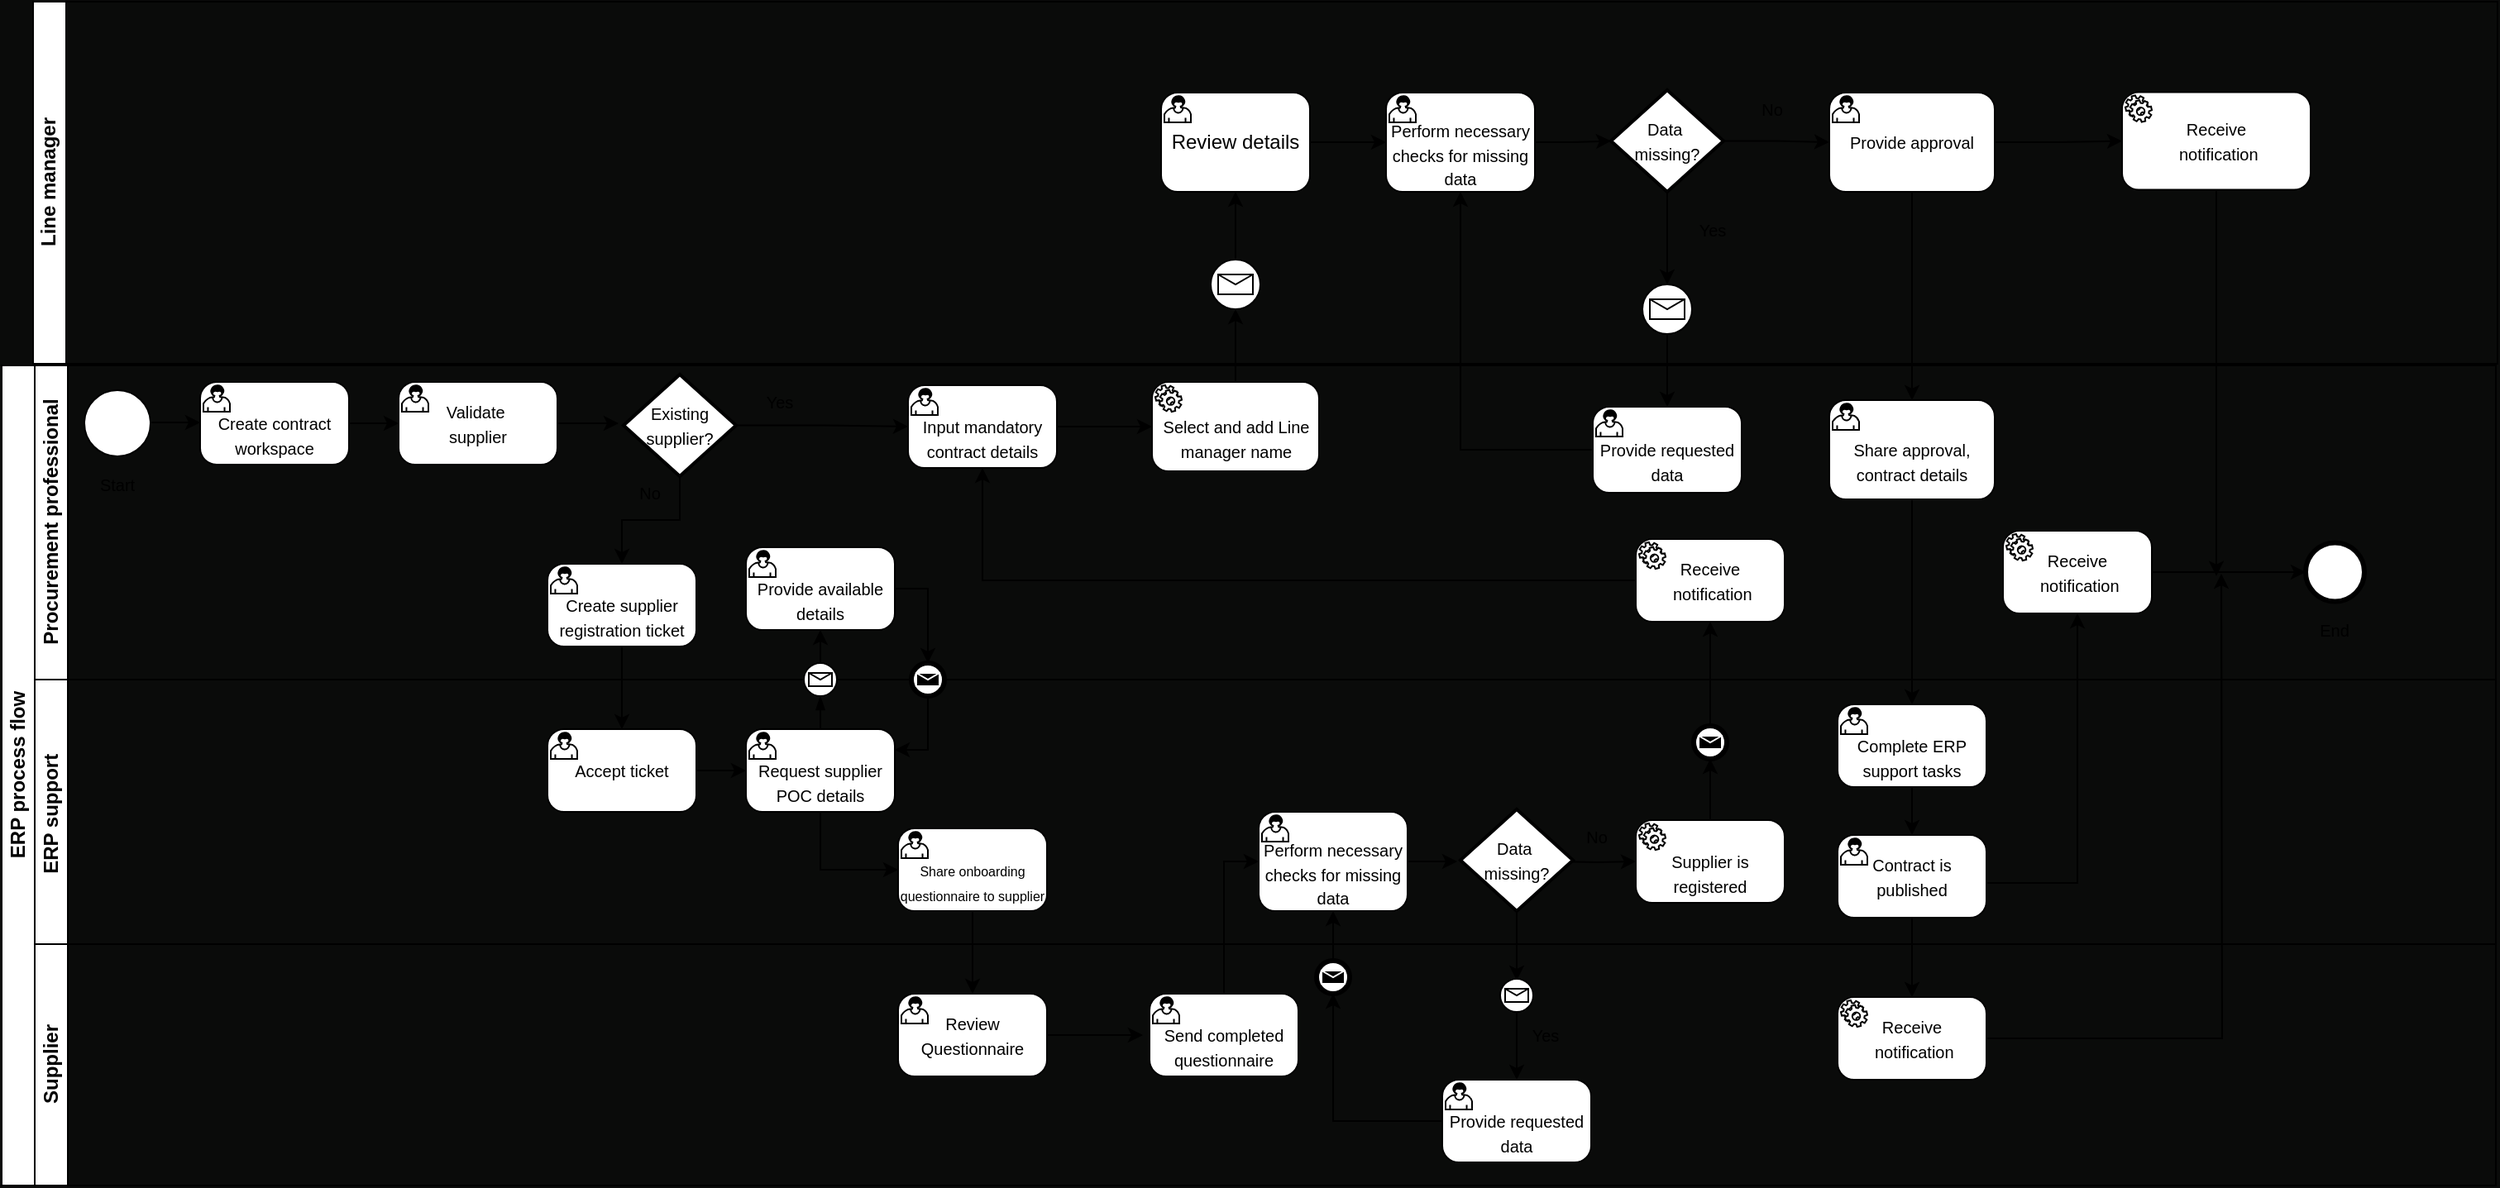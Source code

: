 <mxfile version="24.7.17">
  <diagram name="To-be" id="mpqDrv1PympAwwhYca5q">
    <mxGraphModel dx="1434" dy="957" grid="0" gridSize="10" guides="1" tooltips="1" connect="1" arrows="1" fold="1" page="0" pageScale="1" pageWidth="850" pageHeight="1100" background="#0a0b0a" math="0" shadow="0">
      <root>
        <mxCell id="DP1tajTbKg8MEuZh2tVG-0" />
        <mxCell id="DP1tajTbKg8MEuZh2tVG-1" parent="DP1tajTbKg8MEuZh2tVG-0" />
        <mxCell id="p_2lori3M2sPVxMAgTC9-0" value="ERP process flow" style="swimlane;childLayout=stackLayout;resizeParent=1;resizeParentMax=0;horizontal=0;startSize=20;horizontalStack=0;html=1;" parent="DP1tajTbKg8MEuZh2tVG-1" vertex="1">
          <mxGeometry x="-358" y="193" width="1508" height="496" as="geometry">
            <mxRectangle x="240" y="200" width="40" height="50" as="alternateBounds" />
          </mxGeometry>
        </mxCell>
        <mxCell id="p_2lori3M2sPVxMAgTC9-1" style="edgeStyle=orthogonalEdgeStyle;rounded=0;orthogonalLoop=1;jettySize=auto;html=1;" parent="p_2lori3M2sPVxMAgTC9-0" source="p_2lori3M2sPVxMAgTC9-36" target="p_2lori3M2sPVxMAgTC9-18" edge="1">
          <mxGeometry relative="1" as="geometry" />
        </mxCell>
        <mxCell id="p_2lori3M2sPVxMAgTC9-2" style="edgeStyle=orthogonalEdgeStyle;rounded=0;orthogonalLoop=1;jettySize=auto;html=1;entryX=0.5;entryY=0;entryDx=0;entryDy=0;entryPerimeter=0;" parent="p_2lori3M2sPVxMAgTC9-0" source="p_2lori3M2sPVxMAgTC9-18" target="p_2lori3M2sPVxMAgTC9-38" edge="1">
          <mxGeometry relative="1" as="geometry" />
        </mxCell>
        <mxCell id="p_2lori3M2sPVxMAgTC9-3" style="edgeStyle=orthogonalEdgeStyle;rounded=0;orthogonalLoop=1;jettySize=auto;html=1;entryX=0.5;entryY=0;entryDx=0;entryDy=0;entryPerimeter=0;" parent="p_2lori3M2sPVxMAgTC9-0" source="p_2lori3M2sPVxMAgTC9-40" target="p_2lori3M2sPVxMAgTC9-56" edge="1">
          <mxGeometry relative="1" as="geometry">
            <mxPoint x="615" y="340" as="targetPoint" />
          </mxGeometry>
        </mxCell>
        <mxCell id="p_2lori3M2sPVxMAgTC9-4" style="edgeStyle=orthogonalEdgeStyle;rounded=0;orthogonalLoop=1;jettySize=auto;html=1;entryX=0;entryY=0.5;entryDx=0;entryDy=0;entryPerimeter=0;" parent="p_2lori3M2sPVxMAgTC9-0" source="p_2lori3M2sPVxMAgTC9-57" target="p_2lori3M2sPVxMAgTC9-42" edge="1">
          <mxGeometry relative="1" as="geometry" />
        </mxCell>
        <mxCell id="p_2lori3M2sPVxMAgTC9-5" style="edgeStyle=orthogonalEdgeStyle;rounded=0;orthogonalLoop=1;jettySize=auto;html=1;entryX=0.5;entryY=1;entryDx=0;entryDy=0;entryPerimeter=0;" parent="p_2lori3M2sPVxMAgTC9-0" source="p_2lori3M2sPVxMAgTC9-47" target="p_2lori3M2sPVxMAgTC9-19" edge="1">
          <mxGeometry relative="1" as="geometry" />
        </mxCell>
        <mxCell id="p_2lori3M2sPVxMAgTC9-7" style="edgeStyle=orthogonalEdgeStyle;rounded=0;orthogonalLoop=1;jettySize=auto;html=1;entryX=0.5;entryY=0;entryDx=0;entryDy=0;entryPerimeter=0;" parent="p_2lori3M2sPVxMAgTC9-0" source="p_2lori3M2sPVxMAgTC9-50" target="p_2lori3M2sPVxMAgTC9-61" edge="1">
          <mxGeometry relative="1" as="geometry" />
        </mxCell>
        <mxCell id="p_2lori3M2sPVxMAgTC9-8" style="edgeStyle=orthogonalEdgeStyle;rounded=0;orthogonalLoop=1;jettySize=auto;html=1;entryX=0.5;entryY=1;entryDx=0;entryDy=0;entryPerimeter=0;" parent="p_2lori3M2sPVxMAgTC9-0" source="p_2lori3M2sPVxMAgTC9-59" target="p_2lori3M2sPVxMAgTC9-42" edge="1">
          <mxGeometry relative="1" as="geometry" />
        </mxCell>
        <mxCell id="p_2lori3M2sPVxMAgTC9-9" value="Procurement professional" style="swimlane;startSize=20;horizontal=0;html=1;" parent="p_2lori3M2sPVxMAgTC9-0" vertex="1">
          <mxGeometry x="20" width="1488" height="190" as="geometry" />
        </mxCell>
        <mxCell id="p_2lori3M2sPVxMAgTC9-10" value="" style="points=[[0.145,0.145,0],[0.5,0,0],[0.855,0.145,0],[1,0.5,0],[0.855,0.855,0],[0.5,1,0],[0.145,0.855,0],[0,0.5,0]];shape=mxgraph.bpmn.event;html=1;verticalLabelPosition=bottom;labelBackgroundColor=#ffffff;verticalAlign=top;align=center;perimeter=ellipsePerimeter;outlineConnect=0;aspect=fixed;outline=standard;symbol=general;" parent="p_2lori3M2sPVxMAgTC9-9" vertex="1">
          <mxGeometry x="30" y="15" width="40" height="40" as="geometry" />
        </mxCell>
        <mxCell id="p_2lori3M2sPVxMAgTC9-11" style="edgeStyle=orthogonalEdgeStyle;rounded=0;orthogonalLoop=1;jettySize=auto;html=1;" parent="p_2lori3M2sPVxMAgTC9-9" source="p_2lori3M2sPVxMAgTC9-12" edge="1">
          <mxGeometry relative="1" as="geometry">
            <mxPoint x="220" y="35" as="targetPoint" />
          </mxGeometry>
        </mxCell>
        <mxCell id="p_2lori3M2sPVxMAgTC9-12" value="&lt;div&gt;&lt;font style=&quot;font-size: 10px;&quot;&gt;&lt;br&gt;&lt;/font&gt;&lt;/div&gt;&lt;font style=&quot;font-size: 10px;&quot;&gt;Create contract workspace&lt;/font&gt;" style="points=[[0.25,0,0],[0.5,0,0],[0.75,0,0],[1,0.25,0],[1,0.5,0],[1,0.75,0],[0.75,1,0],[0.5,1,0],[0.25,1,0],[0,0.75,0],[0,0.5,0],[0,0.25,0]];shape=mxgraph.bpmn.task;whiteSpace=wrap;rectStyle=rounded;size=10;html=1;container=1;expand=0;collapsible=0;taskMarker=user;direction=east;" parent="p_2lori3M2sPVxMAgTC9-9" vertex="1">
          <mxGeometry x="100" y="10" width="90" height="50" as="geometry" />
        </mxCell>
        <mxCell id="p_2lori3M2sPVxMAgTC9-13" style="edgeStyle=orthogonalEdgeStyle;rounded=0;orthogonalLoop=1;jettySize=auto;html=1;" parent="p_2lori3M2sPVxMAgTC9-9" source="p_2lori3M2sPVxMAgTC9-14" edge="1">
          <mxGeometry relative="1" as="geometry">
            <mxPoint x="353" y="35" as="targetPoint" />
          </mxGeometry>
        </mxCell>
        <mxCell id="p_2lori3M2sPVxMAgTC9-14" value="&lt;div&gt;&lt;font style=&quot;font-size: 10px;&quot;&gt;Validate&amp;nbsp;&lt;/font&gt;&lt;/div&gt;&lt;div&gt;&lt;font style=&quot;font-size: 10px;&quot;&gt;supplier&lt;/font&gt;&lt;/div&gt;" style="points=[[0.25,0,0],[0.5,0,0],[0.75,0,0],[1,0.25,0],[1,0.5,0],[1,0.75,0],[0.75,1,0],[0.5,1,0],[0.25,1,0],[0,0.75,0],[0,0.5,0],[0,0.25,0]];shape=mxgraph.bpmn.task;whiteSpace=wrap;rectStyle=rounded;size=10;html=1;container=1;expand=0;collapsible=0;taskMarker=user;" parent="p_2lori3M2sPVxMAgTC9-9" vertex="1">
          <mxGeometry x="220" y="10" width="96" height="50" as="geometry" />
        </mxCell>
        <mxCell id="p_2lori3M2sPVxMAgTC9-15" style="edgeStyle=orthogonalEdgeStyle;rounded=0;orthogonalLoop=1;jettySize=auto;html=1;" parent="p_2lori3M2sPVxMAgTC9-9" edge="1">
          <mxGeometry relative="1" as="geometry">
            <mxPoint x="100" y="34.5" as="targetPoint" />
            <mxPoint x="70" y="34.5" as="sourcePoint" />
          </mxGeometry>
        </mxCell>
        <mxCell id="p_2lori3M2sPVxMAgTC9-16" style="edgeStyle=orthogonalEdgeStyle;rounded=0;orthogonalLoop=1;jettySize=auto;html=1;" parent="p_2lori3M2sPVxMAgTC9-9" source="p_2lori3M2sPVxMAgTC9-17" edge="1">
          <mxGeometry relative="1" as="geometry">
            <mxPoint x="355" y="220" as="targetPoint" />
          </mxGeometry>
        </mxCell>
        <mxCell id="p_2lori3M2sPVxMAgTC9-17" value="&lt;div&gt;&lt;span style=&quot;font-size: 10px;&quot;&gt;&lt;br&gt;&lt;/span&gt;&lt;/div&gt;&lt;div&gt;&lt;span style=&quot;font-size: 10px;&quot;&gt;Create supplier registration ticket&lt;/span&gt;&lt;/div&gt;" style="points=[[0.25,0,0],[0.5,0,0],[0.75,0,0],[1,0.25,0],[1,0.5,0],[1,0.75,0],[0.75,1,0],[0.5,1,0],[0.25,1,0],[0,0.75,0],[0,0.5,0],[0,0.25,0]];shape=mxgraph.bpmn.task;whiteSpace=wrap;rectStyle=rounded;size=10;html=1;container=1;expand=0;collapsible=0;taskMarker=user;" parent="p_2lori3M2sPVxMAgTC9-9" vertex="1">
          <mxGeometry x="310" y="120" width="90" height="50" as="geometry" />
        </mxCell>
        <mxCell id="p_2lori3M2sPVxMAgTC9-18" value="&lt;div&gt;&lt;font style=&quot;font-size: 10px;&quot;&gt;&lt;br&gt;&lt;/font&gt;&lt;/div&gt;&lt;div&gt;&lt;font style=&quot;font-size: 10px;&quot;&gt;Provide available details&lt;/font&gt;&lt;/div&gt;" style="points=[[0.25,0,0],[0.5,0,0],[0.75,0,0],[1,0.25,0],[1,0.5,0],[1,0.75,0],[0.75,1,0],[0.5,1,0],[0.25,1,0],[0,0.75,0],[0,0.5,0],[0,0.25,0]];shape=mxgraph.bpmn.task;whiteSpace=wrap;rectStyle=rounded;size=10;html=1;container=1;expand=0;collapsible=0;taskMarker=user;" parent="p_2lori3M2sPVxMAgTC9-9" vertex="1">
          <mxGeometry x="430" y="110" width="90" height="50" as="geometry" />
        </mxCell>
        <mxCell id="p_2lori3M2sPVxMAgTC9-19" value="&lt;div&gt;&lt;font style=&quot;font-size: 10px;&quot;&gt;Receive&lt;/font&gt;&lt;/div&gt;&lt;div&gt;&lt;font style=&quot;font-size: 10px;&quot;&gt;&amp;nbsp;notification&lt;/font&gt;&lt;/div&gt;" style="points=[[0.25,0,0],[0.5,0,0],[0.75,0,0],[1,0.25,0],[1,0.5,0],[1,0.75,0],[0.75,1,0],[0.5,1,0],[0.25,1,0],[0,0.75,0],[0,0.5,0],[0,0.25,0]];shape=mxgraph.bpmn.task;whiteSpace=wrap;rectStyle=rounded;size=10;html=1;container=1;expand=0;collapsible=0;taskMarker=service;" parent="p_2lori3M2sPVxMAgTC9-9" vertex="1">
          <mxGeometry x="968" y="105" width="90" height="50" as="geometry" />
        </mxCell>
        <mxCell id="p_2lori3M2sPVxMAgTC9-20" value="&lt;div&gt;&lt;font style=&quot;font-size: 10px;&quot;&gt;&lt;br&gt;&lt;/font&gt;&lt;/div&gt;&lt;div&gt;&lt;font style=&quot;font-size: 10px;&quot;&gt;Input mandatory contract details&lt;/font&gt;&lt;/div&gt;" style="points=[[0.25,0,0],[0.5,0,0],[0.75,0,0],[1,0.25,0],[1,0.5,0],[1,0.75,0],[0.75,1,0],[0.5,1,0],[0.25,1,0],[0,0.75,0],[0,0.5,0],[0,0.25,0]];shape=mxgraph.bpmn.task;whiteSpace=wrap;rectStyle=rounded;size=10;html=1;container=1;expand=0;collapsible=0;taskMarker=user;" parent="p_2lori3M2sPVxMAgTC9-9" vertex="1">
          <mxGeometry x="528" y="12" width="90" height="50" as="geometry" />
        </mxCell>
        <mxCell id="p_2lori3M2sPVxMAgTC9-21" value="&lt;div&gt;&lt;font style=&quot;font-size: 10px;&quot;&gt;Receive&lt;/font&gt;&lt;/div&gt;&lt;div&gt;&lt;font style=&quot;font-size: 10px;&quot;&gt;&amp;nbsp;notification&lt;/font&gt;&lt;/div&gt;" style="points=[[0.25,0,0],[0.5,0,0],[0.75,0,0],[1,0.25,0],[1,0.5,0],[1,0.75,0],[0.75,1,0],[0.5,1,0],[0.25,1,0],[0,0.75,0],[0,0.5,0],[0,0.25,0]];shape=mxgraph.bpmn.task;whiteSpace=wrap;rectStyle=rounded;size=10;html=1;container=1;expand=0;collapsible=0;taskMarker=service;" parent="p_2lori3M2sPVxMAgTC9-9" vertex="1">
          <mxGeometry x="1190" y="100" width="90" height="50" as="geometry" />
        </mxCell>
        <mxCell id="p_2lori3M2sPVxMAgTC9-22" value="" style="points=[[0.145,0.145,0],[0.5,0,0],[0.855,0.145,0],[1,0.5,0],[0.855,0.855,0],[0.5,1,0],[0.145,0.855,0],[0,0.5,0]];shape=mxgraph.bpmn.event;html=1;verticalLabelPosition=bottom;labelBackgroundColor=#ffffff;verticalAlign=top;align=center;perimeter=ellipsePerimeter;outlineConnect=0;aspect=fixed;outline=end;symbol=terminate2;" parent="p_2lori3M2sPVxMAgTC9-9" vertex="1">
          <mxGeometry x="1373" y="107.25" width="35.5" height="35.5" as="geometry" />
        </mxCell>
        <mxCell id="p_2lori3M2sPVxMAgTC9-23" style="edgeStyle=orthogonalEdgeStyle;rounded=0;orthogonalLoop=1;jettySize=auto;html=1;exitX=1;exitY=0.5;exitDx=0;exitDy=0;exitPerimeter=0;entryX=0;entryY=0.5;entryDx=0;entryDy=0;entryPerimeter=0;" parent="p_2lori3M2sPVxMAgTC9-9" source="p_2lori3M2sPVxMAgTC9-21" target="p_2lori3M2sPVxMAgTC9-22" edge="1">
          <mxGeometry relative="1" as="geometry" />
        </mxCell>
        <mxCell id="p_2lori3M2sPVxMAgTC9-24" value="&lt;span style=&quot;font-size: 10px;&quot;&gt;Start&lt;/span&gt;" style="text;html=1;align=center;verticalAlign=middle;whiteSpace=wrap;rounded=0;" parent="p_2lori3M2sPVxMAgTC9-9" vertex="1">
          <mxGeometry x="20" y="57" width="60" height="30" as="geometry" />
        </mxCell>
        <mxCell id="p_2lori3M2sPVxMAgTC9-25" value="&lt;span style=&quot;font-size: 10px;&quot;&gt;End&lt;/span&gt;" style="text;html=1;align=center;verticalAlign=middle;whiteSpace=wrap;rounded=0;" parent="p_2lori3M2sPVxMAgTC9-9" vertex="1">
          <mxGeometry x="1370.25" y="150" width="41" height="20" as="geometry" />
        </mxCell>
        <mxCell id="p_2lori3M2sPVxMAgTC9-26" style="edgeStyle=orthogonalEdgeStyle;rounded=0;orthogonalLoop=1;jettySize=auto;html=1;entryX=0;entryY=0.5;entryDx=0;entryDy=0;entryPerimeter=0;" parent="p_2lori3M2sPVxMAgTC9-9" source="p_2lori3M2sPVxMAgTC9-27" target="p_2lori3M2sPVxMAgTC9-20" edge="1">
          <mxGeometry relative="1" as="geometry">
            <mxPoint x="500" y="35" as="targetPoint" />
          </mxGeometry>
        </mxCell>
        <mxCell id="p_2lori3M2sPVxMAgTC9-27" value="&lt;font style=&quot;font-size: 10px;&quot;&gt;Existing&lt;/font&gt;&lt;div&gt;&lt;font style=&quot;font-size: 10px;&quot;&gt;supplier?&lt;/font&gt;&lt;/div&gt;" style="strokeWidth=2;html=1;shape=mxgraph.flowchart.decision;whiteSpace=wrap;" parent="p_2lori3M2sPVxMAgTC9-9" vertex="1">
          <mxGeometry x="356" y="5.5" width="68" height="61.5" as="geometry" />
        </mxCell>
        <mxCell id="p_2lori3M2sPVxMAgTC9-28" style="edgeStyle=orthogonalEdgeStyle;rounded=0;orthogonalLoop=1;jettySize=auto;html=1;entryX=0.5;entryY=0;entryDx=0;entryDy=0;entryPerimeter=0;" parent="p_2lori3M2sPVxMAgTC9-9" source="p_2lori3M2sPVxMAgTC9-27" target="p_2lori3M2sPVxMAgTC9-17" edge="1">
          <mxGeometry relative="1" as="geometry" />
        </mxCell>
        <mxCell id="p_2lori3M2sPVxMAgTC9-29" value="&lt;span style=&quot;font-size: 10px;&quot;&gt;Yes&lt;/span&gt;" style="text;html=1;align=center;verticalAlign=middle;whiteSpace=wrap;rounded=0;" parent="p_2lori3M2sPVxMAgTC9-9" vertex="1">
          <mxGeometry x="430" y="10" width="41" height="24" as="geometry" />
        </mxCell>
        <mxCell id="p_2lori3M2sPVxMAgTC9-30" value="&lt;span style=&quot;font-size: 10px;&quot;&gt;No&lt;/span&gt;" style="text;html=1;align=center;verticalAlign=middle;whiteSpace=wrap;rounded=0;" parent="p_2lori3M2sPVxMAgTC9-9" vertex="1">
          <mxGeometry x="359" y="66.75" width="26" height="20.25" as="geometry" />
        </mxCell>
        <mxCell id="p_2lori3M2sPVxMAgTC9-31" style="edgeStyle=orthogonalEdgeStyle;rounded=0;orthogonalLoop=1;jettySize=auto;html=1;entryX=0.5;entryY=1;entryDx=0;entryDy=0;entryPerimeter=0;" parent="p_2lori3M2sPVxMAgTC9-9" source="p_2lori3M2sPVxMAgTC9-19" target="p_2lori3M2sPVxMAgTC9-20" edge="1">
          <mxGeometry relative="1" as="geometry" />
        </mxCell>
        <mxCell id="rEKTI0RP75uoOM8sU9Dj-0" value="&lt;div&gt;&lt;span style=&quot;font-size: 10px;&quot;&gt;&lt;br&gt;&lt;/span&gt;&lt;/div&gt;&lt;div&gt;&lt;span style=&quot;font-size: 10px;&quot;&gt;Select and add Line manager name&lt;/span&gt;&lt;/div&gt;" style="points=[[0.25,0,0],[0.5,0,0],[0.75,0,0],[1,0.25,0],[1,0.5,0],[1,0.75,0],[0.75,1,0],[0.5,1,0],[0.25,1,0],[0,0.75,0],[0,0.5,0],[0,0.25,0]];shape=mxgraph.bpmn.task;whiteSpace=wrap;rectStyle=rounded;size=10;html=1;container=1;expand=0;collapsible=0;taskMarker=service;" parent="p_2lori3M2sPVxMAgTC9-9" vertex="1">
          <mxGeometry x="675.5" y="10" width="101" height="54" as="geometry" />
        </mxCell>
        <mxCell id="oXGijNosoyle01SsH8sr-0" style="edgeStyle=orthogonalEdgeStyle;rounded=0;orthogonalLoop=1;jettySize=auto;html=1;entryX=0;entryY=0.5;entryDx=0;entryDy=0;entryPerimeter=0;" parent="p_2lori3M2sPVxMAgTC9-9" source="p_2lori3M2sPVxMAgTC9-20" target="rEKTI0RP75uoOM8sU9Dj-0" edge="1">
          <mxGeometry relative="1" as="geometry" />
        </mxCell>
        <mxCell id="0TexcutDrAjfoCsRnpNa-0" value="&lt;div&gt;&lt;font style=&quot;font-size: 10px;&quot;&gt;&lt;br&gt;&lt;/font&gt;&lt;/div&gt;&lt;div&gt;&lt;font style=&quot;font-size: 10px;&quot;&gt;Provide requested data&lt;/font&gt;&lt;/div&gt;" style="points=[[0.25,0,0],[0.5,0,0],[0.75,0,0],[1,0.25,0],[1,0.5,0],[1,0.75,0],[0.75,1,0],[0.5,1,0],[0.25,1,0],[0,0.75,0],[0,0.5,0],[0,0.25,0]];shape=mxgraph.bpmn.task;whiteSpace=wrap;rectStyle=rounded;size=10;html=1;container=1;expand=0;collapsible=0;taskMarker=user;" parent="p_2lori3M2sPVxMAgTC9-9" vertex="1">
          <mxGeometry x="942" y="25" width="90" height="52" as="geometry" />
        </mxCell>
        <mxCell id="RAK3HERPRjVZuNe-H92L-0" value="&lt;div&gt;&lt;font style=&quot;font-size: 10px;&quot;&gt;&lt;br&gt;&lt;/font&gt;&lt;/div&gt;&lt;div&gt;&lt;font style=&quot;font-size: 10px;&quot;&gt;Share approval, contract details&lt;/font&gt;&lt;/div&gt;" style="points=[[0.25,0,0],[0.5,0,0],[0.75,0,0],[1,0.25,0],[1,0.5,0],[1,0.75,0],[0.75,1,0],[0.5,1,0],[0.25,1,0],[0,0.75,0],[0,0.5,0],[0,0.25,0]];shape=mxgraph.bpmn.task;whiteSpace=wrap;rectStyle=rounded;size=10;html=1;container=1;expand=0;collapsible=0;taskMarker=user;" parent="p_2lori3M2sPVxMAgTC9-9" vertex="1">
          <mxGeometry x="1085" y="21" width="100" height="60" as="geometry" />
        </mxCell>
        <mxCell id="p_2lori3M2sPVxMAgTC9-32" value="&lt;div&gt;&lt;br&gt;&lt;/div&gt;ERP support&amp;nbsp;&lt;div&gt;&lt;br&gt;&lt;/div&gt;" style="swimlane;startSize=20;horizontal=0;html=1;" parent="p_2lori3M2sPVxMAgTC9-0" vertex="1">
          <mxGeometry x="20" y="190" width="1488" height="160" as="geometry" />
        </mxCell>
        <mxCell id="p_2lori3M2sPVxMAgTC9-33" style="edgeStyle=orthogonalEdgeStyle;rounded=0;orthogonalLoop=1;jettySize=auto;html=1;" parent="p_2lori3M2sPVxMAgTC9-32" source="p_2lori3M2sPVxMAgTC9-34" edge="1">
          <mxGeometry relative="1" as="geometry">
            <mxPoint x="430" y="55" as="targetPoint" />
          </mxGeometry>
        </mxCell>
        <mxCell id="p_2lori3M2sPVxMAgTC9-34" value="&lt;div&gt;&lt;font style=&quot;font-size: 10px;&quot;&gt;Accept ticket&lt;/font&gt;&lt;/div&gt;" style="points=[[0.25,0,0],[0.5,0,0],[0.75,0,0],[1,0.25,0],[1,0.5,0],[1,0.75,0],[0.75,1,0],[0.5,1,0],[0.25,1,0],[0,0.75,0],[0,0.5,0],[0,0.25,0]];shape=mxgraph.bpmn.task;whiteSpace=wrap;rectStyle=rounded;size=10;html=1;container=1;expand=0;collapsible=0;taskMarker=user;" parent="p_2lori3M2sPVxMAgTC9-32" vertex="1">
          <mxGeometry x="310" y="30" width="90" height="50" as="geometry" />
        </mxCell>
        <mxCell id="p_2lori3M2sPVxMAgTC9-35" value="&lt;div&gt;&lt;font style=&quot;font-size: 10px;&quot;&gt;&lt;br&gt;&lt;/font&gt;&lt;/div&gt;&lt;div&gt;&lt;font style=&quot;font-size: 10px;&quot;&gt;Request supplier POC details&lt;/font&gt;&lt;/div&gt;" style="points=[[0.25,0,0],[0.5,0,0],[0.75,0,0],[1,0.25,0],[1,0.5,0],[1,0.75,0],[0.75,1,0],[0.5,1,0],[0.25,1,0],[0,0.75,0],[0,0.5,0],[0,0.25,0]];shape=mxgraph.bpmn.task;whiteSpace=wrap;rectStyle=rounded;size=10;html=1;container=1;expand=0;collapsible=0;taskMarker=user;" parent="p_2lori3M2sPVxMAgTC9-32" vertex="1">
          <mxGeometry x="430" y="30" width="90" height="50" as="geometry" />
        </mxCell>
        <mxCell id="p_2lori3M2sPVxMAgTC9-36" value="" style="points=[[0.145,0.145,0],[0.5,0,0],[0.855,0.145,0],[1,0.5,0],[0.855,0.855,0],[0.5,1,0],[0.145,0.855,0],[0,0.5,0]];shape=mxgraph.bpmn.event;html=1;verticalLabelPosition=bottom;labelBackgroundColor=#ffffff;verticalAlign=top;align=center;perimeter=ellipsePerimeter;outlineConnect=0;aspect=fixed;outline=standard;symbol=message;" parent="p_2lori3M2sPVxMAgTC9-32" vertex="1">
          <mxGeometry x="465" y="-10" width="20" height="20" as="geometry" />
        </mxCell>
        <mxCell id="p_2lori3M2sPVxMAgTC9-37" value="" style="edgeStyle=elbowEdgeStyle;fontSize=12;html=1;endArrow=blockThin;endFill=1;rounded=0;exitX=0.5;exitY=0;exitDx=0;exitDy=0;exitPerimeter=0;entryX=0.5;entryY=1;entryDx=0;entryDy=0;entryPerimeter=0;" parent="p_2lori3M2sPVxMAgTC9-32" source="p_2lori3M2sPVxMAgTC9-35" target="p_2lori3M2sPVxMAgTC9-36" edge="1">
          <mxGeometry width="160" relative="1" as="geometry">
            <mxPoint x="290" y="10" as="sourcePoint" />
            <mxPoint x="450" y="10" as="targetPoint" />
          </mxGeometry>
        </mxCell>
        <mxCell id="p_2lori3M2sPVxMAgTC9-38" value="" style="points=[[0.145,0.145,0],[0.5,0,0],[0.855,0.145,0],[1,0.5,0],[0.855,0.855,0],[0.5,1,0],[0.145,0.855,0],[0,0.5,0]];shape=mxgraph.bpmn.event;html=1;verticalLabelPosition=bottom;labelBackgroundColor=#ffffff;verticalAlign=top;align=center;perimeter=ellipsePerimeter;outlineConnect=0;aspect=fixed;outline=end;symbol=message;" parent="p_2lori3M2sPVxMAgTC9-32" vertex="1">
          <mxGeometry x="530" y="-10" width="20" height="20" as="geometry" />
        </mxCell>
        <mxCell id="p_2lori3M2sPVxMAgTC9-39" style="edgeStyle=orthogonalEdgeStyle;rounded=0;orthogonalLoop=1;jettySize=auto;html=1;entryX=1;entryY=0.25;entryDx=0;entryDy=0;entryPerimeter=0;" parent="p_2lori3M2sPVxMAgTC9-32" source="p_2lori3M2sPVxMAgTC9-38" target="p_2lori3M2sPVxMAgTC9-35" edge="1">
          <mxGeometry relative="1" as="geometry">
            <Array as="points">
              <mxPoint x="540" y="43" />
            </Array>
          </mxGeometry>
        </mxCell>
        <mxCell id="p_2lori3M2sPVxMAgTC9-40" value="&lt;div&gt;&lt;font style=&quot;font-size: 6px;&quot;&gt;&lt;br&gt;&lt;/font&gt;&lt;/div&gt;&lt;div&gt;&lt;font style=&quot;font-size: 8px;&quot;&gt;Share onboarding questionnaire to supplier&lt;/font&gt;&lt;/div&gt;" style="points=[[0.25,0,0],[0.5,0,0],[0.75,0,0],[1,0.25,0],[1,0.5,0],[1,0.75,0],[0.75,1,0],[0.5,1,0],[0.25,1,0],[0,0.75,0],[0,0.5,0],[0,0.25,0]];shape=mxgraph.bpmn.task;whiteSpace=wrap;rectStyle=rounded;size=10;html=1;container=1;expand=0;collapsible=0;taskMarker=user;" parent="p_2lori3M2sPVxMAgTC9-32" vertex="1">
          <mxGeometry x="522" y="90" width="90" height="50" as="geometry" />
        </mxCell>
        <mxCell id="p_2lori3M2sPVxMAgTC9-41" style="edgeStyle=orthogonalEdgeStyle;rounded=0;orthogonalLoop=1;jettySize=auto;html=1;" parent="p_2lori3M2sPVxMAgTC9-32" source="p_2lori3M2sPVxMAgTC9-42" edge="1">
          <mxGeometry relative="1" as="geometry">
            <mxPoint x="860" y="110" as="targetPoint" />
          </mxGeometry>
        </mxCell>
        <mxCell id="p_2lori3M2sPVxMAgTC9-42" value="&lt;div&gt;&lt;font style=&quot;font-size: 10px;&quot;&gt;&lt;br&gt;&lt;/font&gt;&lt;/div&gt;&lt;font style=&quot;font-size: 10px;&quot;&gt;Perform necessary checks for missing data&lt;/font&gt;" style="points=[[0.25,0,0],[0.5,0,0],[0.75,0,0],[1,0.25,0],[1,0.5,0],[1,0.75,0],[0.75,1,0],[0.5,1,0],[0.25,1,0],[0,0.75,0],[0,0.5,0],[0,0.25,0]];shape=mxgraph.bpmn.task;whiteSpace=wrap;rectStyle=rounded;size=10;html=1;container=1;expand=0;collapsible=0;taskMarker=user;" parent="p_2lori3M2sPVxMAgTC9-32" vertex="1">
          <mxGeometry x="740" y="80" width="90" height="60" as="geometry" />
        </mxCell>
        <mxCell id="p_2lori3M2sPVxMAgTC9-44" style="edgeStyle=orthogonalEdgeStyle;rounded=0;orthogonalLoop=1;jettySize=auto;html=1;entryX=0;entryY=0.5;entryDx=0;entryDy=0;entryPerimeter=0;" parent="p_2lori3M2sPVxMAgTC9-32" target="p_2lori3M2sPVxMAgTC9-46" edge="1">
          <mxGeometry relative="1" as="geometry">
            <mxPoint x="950" y="110" as="targetPoint" />
            <mxPoint x="920" y="110" as="sourcePoint" />
          </mxGeometry>
        </mxCell>
        <mxCell id="p_2lori3M2sPVxMAgTC9-46" value="&lt;div&gt;&lt;br&gt;&lt;/div&gt;&lt;font style=&quot;font-size: 10px;&quot;&gt;Supplier is registered&lt;/font&gt;" style="points=[[0.25,0,0],[0.5,0,0],[0.75,0,0],[1,0.25,0],[1,0.5,0],[1,0.75,0],[0.75,1,0],[0.5,1,0],[0.25,1,0],[0,0.75,0],[0,0.5,0],[0,0.25,0]];shape=mxgraph.bpmn.task;whiteSpace=wrap;rectStyle=rounded;size=10;html=1;container=1;expand=0;collapsible=0;taskMarker=service;" parent="p_2lori3M2sPVxMAgTC9-32" vertex="1">
          <mxGeometry x="968" y="85" width="90" height="50" as="geometry" />
        </mxCell>
        <mxCell id="p_2lori3M2sPVxMAgTC9-47" value="" style="points=[[0.145,0.145,0],[0.5,0,0],[0.855,0.145,0],[1,0.5,0],[0.855,0.855,0],[0.5,1,0],[0.145,0.855,0],[0,0.5,0]];shape=mxgraph.bpmn.event;html=1;verticalLabelPosition=bottom;labelBackgroundColor=#ffffff;verticalAlign=top;align=center;perimeter=ellipsePerimeter;outlineConnect=0;aspect=fixed;outline=end;symbol=message;" parent="p_2lori3M2sPVxMAgTC9-32" vertex="1">
          <mxGeometry x="1003" y="28" width="20" height="20" as="geometry" />
        </mxCell>
        <mxCell id="p_2lori3M2sPVxMAgTC9-48" style="edgeStyle=orthogonalEdgeStyle;rounded=0;orthogonalLoop=1;jettySize=auto;html=1;entryX=0.5;entryY=1;entryDx=0;entryDy=0;entryPerimeter=0;" parent="p_2lori3M2sPVxMAgTC9-32" source="p_2lori3M2sPVxMAgTC9-46" target="p_2lori3M2sPVxMAgTC9-47" edge="1">
          <mxGeometry relative="1" as="geometry" />
        </mxCell>
        <mxCell id="p_2lori3M2sPVxMAgTC9-49" value="&lt;div&gt;&lt;font style=&quot;font-size: 10px;&quot;&gt;&lt;br&gt;&lt;/font&gt;&lt;/div&gt;&lt;div&gt;&lt;font style=&quot;font-size: 10px;&quot;&gt;Complete ERP support tasks&lt;/font&gt;&lt;/div&gt;" style="points=[[0.25,0,0],[0.5,0,0],[0.75,0,0],[1,0.25,0],[1,0.5,0],[1,0.75,0],[0.75,1,0],[0.5,1,0],[0.25,1,0],[0,0.75,0],[0,0.5,0],[0,0.25,0]];shape=mxgraph.bpmn.task;whiteSpace=wrap;rectStyle=rounded;size=10;html=1;container=1;expand=0;collapsible=0;taskMarker=user;" parent="p_2lori3M2sPVxMAgTC9-32" vertex="1">
          <mxGeometry x="1090" y="15" width="90" height="50" as="geometry" />
        </mxCell>
        <mxCell id="p_2lori3M2sPVxMAgTC9-50" value="&lt;div&gt;&lt;font style=&quot;font-size: 10px;&quot;&gt;Contract is published&lt;/font&gt;&lt;/div&gt;" style="points=[[0.25,0,0],[0.5,0,0],[0.75,0,0],[1,0.25,0],[1,0.5,0],[1,0.75,0],[0.75,1,0],[0.5,1,0],[0.25,1,0],[0,0.75,0],[0,0.5,0],[0,0.25,0]];shape=mxgraph.bpmn.task;whiteSpace=wrap;rectStyle=rounded;size=10;html=1;container=1;expand=0;collapsible=0;taskMarker=user;" parent="p_2lori3M2sPVxMAgTC9-32" vertex="1">
          <mxGeometry x="1090" y="94" width="90" height="50" as="geometry" />
        </mxCell>
        <mxCell id="p_2lori3M2sPVxMAgTC9-51" style="edgeStyle=orthogonalEdgeStyle;rounded=0;orthogonalLoop=1;jettySize=auto;html=1;exitX=0.5;exitY=1;exitDx=0;exitDy=0;exitPerimeter=0;entryX=0.5;entryY=0;entryDx=0;entryDy=0;entryPerimeter=0;" parent="p_2lori3M2sPVxMAgTC9-32" source="p_2lori3M2sPVxMAgTC9-49" target="p_2lori3M2sPVxMAgTC9-50" edge="1">
          <mxGeometry relative="1" as="geometry" />
        </mxCell>
        <mxCell id="p_2lori3M2sPVxMAgTC9-53" value="&lt;span style=&quot;font-size: 10px;&quot;&gt;Data&amp;nbsp;&lt;/span&gt;&lt;div&gt;&lt;span style=&quot;font-size: 10px;&quot;&gt;missing?&lt;/span&gt;&lt;/div&gt;" style="strokeWidth=2;html=1;shape=mxgraph.flowchart.decision;whiteSpace=wrap;" parent="p_2lori3M2sPVxMAgTC9-32" vertex="1">
          <mxGeometry x="862" y="78.5" width="68" height="61.5" as="geometry" />
        </mxCell>
        <mxCell id="bD9DiAvbuAOdTdwCYoQ0-2" style="edgeStyle=orthogonalEdgeStyle;rounded=0;orthogonalLoop=1;jettySize=auto;html=1;entryX=0;entryY=0.5;entryDx=0;entryDy=0;entryPerimeter=0;" parent="p_2lori3M2sPVxMAgTC9-32" source="p_2lori3M2sPVxMAgTC9-35" target="p_2lori3M2sPVxMAgTC9-40" edge="1">
          <mxGeometry relative="1" as="geometry">
            <Array as="points">
              <mxPoint x="475" y="115" />
            </Array>
          </mxGeometry>
        </mxCell>
        <mxCell id="1kp2pEWLjw-sNzYEPr71-2" value="&lt;span style=&quot;font-size: 10px;&quot;&gt;No&lt;/span&gt;" style="text;html=1;align=center;verticalAlign=middle;whiteSpace=wrap;rounded=0;" parent="p_2lori3M2sPVxMAgTC9-32" vertex="1">
          <mxGeometry x="925" y="85" width="39" height="20" as="geometry" />
        </mxCell>
        <mxCell id="p_2lori3M2sPVxMAgTC9-67" style="edgeStyle=orthogonalEdgeStyle;rounded=0;orthogonalLoop=1;jettySize=auto;html=1;entryX=0.5;entryY=1;entryDx=0;entryDy=0;entryPerimeter=0;" parent="p_2lori3M2sPVxMAgTC9-0" source="p_2lori3M2sPVxMAgTC9-50" target="p_2lori3M2sPVxMAgTC9-21" edge="1">
          <mxGeometry relative="1" as="geometry">
            <Array as="points">
              <mxPoint x="1255" y="313" />
            </Array>
          </mxGeometry>
        </mxCell>
        <mxCell id="bD9DiAvbuAOdTdwCYoQ0-3" style="edgeStyle=orthogonalEdgeStyle;rounded=0;orthogonalLoop=1;jettySize=auto;html=1;" parent="p_2lori3M2sPVxMAgTC9-0" source="p_2lori3M2sPVxMAgTC9-53" edge="1">
          <mxGeometry relative="1" as="geometry">
            <mxPoint x="916" y="372" as="targetPoint" />
          </mxGeometry>
        </mxCell>
        <mxCell id="RAK3HERPRjVZuNe-H92L-2" style="edgeStyle=orthogonalEdgeStyle;rounded=0;orthogonalLoop=1;jettySize=auto;html=1;entryX=0.5;entryY=0;entryDx=0;entryDy=0;entryPerimeter=0;" parent="p_2lori3M2sPVxMAgTC9-0" source="RAK3HERPRjVZuNe-H92L-0" target="p_2lori3M2sPVxMAgTC9-49" edge="1">
          <mxGeometry relative="1" as="geometry" />
        </mxCell>
        <mxCell id="p_2lori3M2sPVxMAgTC9-54" value="Supplier" style="swimlane;startSize=20;horizontal=0;html=1;" parent="p_2lori3M2sPVxMAgTC9-0" vertex="1">
          <mxGeometry x="20" y="350" width="1488" height="146" as="geometry" />
        </mxCell>
        <mxCell id="p_2lori3M2sPVxMAgTC9-55" style="edgeStyle=orthogonalEdgeStyle;rounded=0;orthogonalLoop=1;jettySize=auto;html=1;" parent="p_2lori3M2sPVxMAgTC9-54" source="p_2lori3M2sPVxMAgTC9-56" edge="1">
          <mxGeometry relative="1" as="geometry">
            <mxPoint x="670" y="55" as="targetPoint" />
          </mxGeometry>
        </mxCell>
        <mxCell id="p_2lori3M2sPVxMAgTC9-56" value="&lt;div&gt;&lt;font style=&quot;font-size: 10px;&quot;&gt;Review Questionnaire&lt;/font&gt;&lt;/div&gt;" style="points=[[0.25,0,0],[0.5,0,0],[0.75,0,0],[1,0.25,0],[1,0.5,0],[1,0.75,0],[0.75,1,0],[0.5,1,0],[0.25,1,0],[0,0.75,0],[0,0.5,0],[0,0.25,0]];shape=mxgraph.bpmn.task;whiteSpace=wrap;rectStyle=rounded;size=10;html=1;container=1;expand=0;collapsible=0;taskMarker=user;" parent="p_2lori3M2sPVxMAgTC9-54" vertex="1">
          <mxGeometry x="522" y="30" width="90" height="50" as="geometry" />
        </mxCell>
        <mxCell id="p_2lori3M2sPVxMAgTC9-57" value="&lt;div&gt;&lt;font style=&quot;font-size: 10px;&quot;&gt;&lt;br&gt;&lt;/font&gt;&lt;/div&gt;&lt;div&gt;&lt;font style=&quot;font-size: 10px;&quot;&gt;Send completed questionnaire&lt;/font&gt;&lt;/div&gt;" style="points=[[0.25,0,0],[0.5,0,0],[0.75,0,0],[1,0.25,0],[1,0.5,0],[1,0.75,0],[0.75,1,0],[0.5,1,0],[0.25,1,0],[0,0.75,0],[0,0.5,0],[0,0.25,0]];shape=mxgraph.bpmn.task;whiteSpace=wrap;rectStyle=rounded;size=10;html=1;container=1;expand=0;collapsible=0;taskMarker=user;" parent="p_2lori3M2sPVxMAgTC9-54" vertex="1">
          <mxGeometry x="674" y="30" width="90" height="50" as="geometry" />
        </mxCell>
        <mxCell id="p_2lori3M2sPVxMAgTC9-58" value="&lt;div&gt;&lt;font style=&quot;font-size: 10px;&quot;&gt;&lt;br&gt;&lt;/font&gt;&lt;/div&gt;&lt;div&gt;&lt;font style=&quot;font-size: 10px;&quot;&gt;Provide requested data&lt;/font&gt;&lt;/div&gt;" style="points=[[0.25,0,0],[0.5,0,0],[0.75,0,0],[1,0.25,0],[1,0.5,0],[1,0.75,0],[0.75,1,0],[0.5,1,0],[0.25,1,0],[0,0.75,0],[0,0.5,0],[0,0.25,0]];shape=mxgraph.bpmn.task;whiteSpace=wrap;rectStyle=rounded;size=10;html=1;container=1;expand=0;collapsible=0;taskMarker=user;" parent="p_2lori3M2sPVxMAgTC9-54" vertex="1">
          <mxGeometry x="851" y="82" width="90" height="50" as="geometry" />
        </mxCell>
        <mxCell id="p_2lori3M2sPVxMAgTC9-59" value="" style="points=[[0.145,0.145,0],[0.5,0,0],[0.855,0.145,0],[1,0.5,0],[0.855,0.855,0],[0.5,1,0],[0.145,0.855,0],[0,0.5,0]];shape=mxgraph.bpmn.event;html=1;verticalLabelPosition=bottom;labelBackgroundColor=#ffffff;verticalAlign=top;align=center;perimeter=ellipsePerimeter;outlineConnect=0;aspect=fixed;outline=end;symbol=message;" parent="p_2lori3M2sPVxMAgTC9-54" vertex="1">
          <mxGeometry x="775" y="10" width="20" height="20" as="geometry" />
        </mxCell>
        <mxCell id="p_2lori3M2sPVxMAgTC9-60" style="edgeStyle=orthogonalEdgeStyle;rounded=0;orthogonalLoop=1;jettySize=auto;html=1;entryX=0.5;entryY=1;entryDx=0;entryDy=0;entryPerimeter=0;" parent="p_2lori3M2sPVxMAgTC9-54" source="p_2lori3M2sPVxMAgTC9-58" target="p_2lori3M2sPVxMAgTC9-59" edge="1">
          <mxGeometry relative="1" as="geometry" />
        </mxCell>
        <mxCell id="p_2lori3M2sPVxMAgTC9-61" value="&lt;div&gt;&lt;font style=&quot;font-size: 10px;&quot;&gt;Receive&lt;/font&gt;&lt;/div&gt;&lt;div&gt;&lt;font style=&quot;font-size: 10px;&quot;&gt;&amp;nbsp;notification&lt;/font&gt;&lt;/div&gt;" style="points=[[0.25,0,0],[0.5,0,0],[0.75,0,0],[1,0.25,0],[1,0.5,0],[1,0.75,0],[0.75,1,0],[0.5,1,0],[0.25,1,0],[0,0.75,0],[0,0.5,0],[0,0.25,0]];shape=mxgraph.bpmn.task;whiteSpace=wrap;rectStyle=rounded;size=10;html=1;container=1;expand=0;collapsible=0;taskMarker=service;" parent="p_2lori3M2sPVxMAgTC9-54" vertex="1">
          <mxGeometry x="1090" y="32" width="90" height="50" as="geometry" />
        </mxCell>
        <mxCell id="p_2lori3M2sPVxMAgTC9-62" style="edgeStyle=orthogonalEdgeStyle;rounded=0;orthogonalLoop=1;jettySize=auto;html=1;" parent="p_2lori3M2sPVxMAgTC9-54" source="p_2lori3M2sPVxMAgTC9-61" edge="1">
          <mxGeometry relative="1" as="geometry">
            <mxPoint x="1322" y="-224" as="targetPoint" />
          </mxGeometry>
        </mxCell>
        <mxCell id="p_2lori3M2sPVxMAgTC9-63" value="" style="points=[[0.145,0.145,0],[0.5,0,0],[0.855,0.145,0],[1,0.5,0],[0.855,0.855,0],[0.5,1,0],[0.145,0.855,0],[0,0.5,0]];shape=mxgraph.bpmn.event;html=1;verticalLabelPosition=bottom;labelBackgroundColor=#ffffff;verticalAlign=top;align=center;perimeter=ellipsePerimeter;outlineConnect=0;aspect=fixed;outline=standard;symbol=message;" parent="p_2lori3M2sPVxMAgTC9-54" vertex="1">
          <mxGeometry x="886" y="21" width="20" height="20" as="geometry" />
        </mxCell>
        <mxCell id="p_2lori3M2sPVxMAgTC9-64" style="edgeStyle=orthogonalEdgeStyle;rounded=0;orthogonalLoop=1;jettySize=auto;html=1;" parent="p_2lori3M2sPVxMAgTC9-54" source="p_2lori3M2sPVxMAgTC9-63" target="p_2lori3M2sPVxMAgTC9-58" edge="1">
          <mxGeometry relative="1" as="geometry" />
        </mxCell>
        <mxCell id="p_2lori3M2sPVxMAgTC9-45" value="&lt;span style=&quot;font-size: 10px;&quot;&gt;Yes&lt;/span&gt;" style="text;html=1;align=center;verticalAlign=middle;whiteSpace=wrap;rounded=0;" parent="p_2lori3M2sPVxMAgTC9-54" vertex="1">
          <mxGeometry x="894" y="45" width="39" height="20" as="geometry" />
        </mxCell>
        <mxCell id="mK100GiyQja9Fsr_tC5g-0" value="Line manager" style="swimlane;startSize=20;horizontal=0;html=1;" parent="DP1tajTbKg8MEuZh2tVG-1" vertex="1">
          <mxGeometry x="-339" y="-27" width="1490" height="219" as="geometry" />
        </mxCell>
        <mxCell id="mK100GiyQja9Fsr_tC5g-1" style="edgeStyle=orthogonalEdgeStyle;rounded=0;orthogonalLoop=1;jettySize=auto;html=1;" parent="mK100GiyQja9Fsr_tC5g-0" source="mK100GiyQja9Fsr_tC5g-2" target="mK100GiyQja9Fsr_tC5g-4" edge="1">
          <mxGeometry relative="1" as="geometry" />
        </mxCell>
        <mxCell id="mK100GiyQja9Fsr_tC5g-2" value="" style="points=[[0.145,0.145,0],[0.5,0,0],[0.855,0.145,0],[1,0.5,0],[0.855,0.855,0],[0.5,1,0],[0.145,0.855,0],[0,0.5,0]];shape=mxgraph.bpmn.event;html=1;verticalLabelPosition=bottom;labelBackgroundColor=#ffffff;verticalAlign=top;align=center;perimeter=ellipsePerimeter;outlineConnect=0;aspect=fixed;outline=standard;symbol=message;" parent="mK100GiyQja9Fsr_tC5g-0" vertex="1">
          <mxGeometry x="712" y="156" width="30" height="30" as="geometry" />
        </mxCell>
        <mxCell id="fuA8E3XE12-GCWz75DfU-4" style="edgeStyle=orthogonalEdgeStyle;rounded=0;orthogonalLoop=1;jettySize=auto;html=1;entryX=0;entryY=0.5;entryDx=0;entryDy=0;entryPerimeter=0;" parent="mK100GiyQja9Fsr_tC5g-0" source="mK100GiyQja9Fsr_tC5g-4" target="fuA8E3XE12-GCWz75DfU-3" edge="1">
          <mxGeometry relative="1" as="geometry">
            <mxPoint x="810" y="85" as="targetPoint" />
          </mxGeometry>
        </mxCell>
        <mxCell id="mK100GiyQja9Fsr_tC5g-4" value="&lt;div&gt;Review details&lt;/div&gt;" style="points=[[0.25,0,0],[0.5,0,0],[0.75,0,0],[1,0.25,0],[1,0.5,0],[1,0.75,0],[0.75,1,0],[0.5,1,0],[0.25,1,0],[0,0.75,0],[0,0.5,0],[0,0.25,0]];shape=mxgraph.bpmn.task;whiteSpace=wrap;rectStyle=rounded;size=10;html=1;container=1;expand=0;collapsible=0;taskMarker=user;" parent="mK100GiyQja9Fsr_tC5g-0" vertex="1">
          <mxGeometry x="682" y="55" width="90" height="60" as="geometry" />
        </mxCell>
        <mxCell id="mK100GiyQja9Fsr_tC5g-9" value="" style="points=[[0.145,0.145,0],[0.5,0,0],[0.855,0.145,0],[1,0.5,0],[0.855,0.855,0],[0.5,1,0],[0.145,0.855,0],[0,0.5,0]];shape=mxgraph.bpmn.event;html=1;verticalLabelPosition=bottom;labelBackgroundColor=#ffffff;verticalAlign=top;align=center;perimeter=ellipsePerimeter;outlineConnect=0;aspect=fixed;outline=standard;symbol=message;" parent="mK100GiyQja9Fsr_tC5g-0" vertex="1">
          <mxGeometry x="973" y="171" width="30" height="30" as="geometry" />
        </mxCell>
        <mxCell id="mK100GiyQja9Fsr_tC5g-13" value="&lt;div&gt;&lt;font style=&quot;font-size: 10px;&quot;&gt;Provide approval&lt;/font&gt;&lt;/div&gt;" style="points=[[0.25,0,0],[0.5,0,0],[0.75,0,0],[1,0.25,0],[1,0.5,0],[1,0.75,0],[0.75,1,0],[0.5,1,0],[0.25,1,0],[0,0.75,0],[0,0.5,0],[0,0.25,0]];shape=mxgraph.bpmn.task;whiteSpace=wrap;rectStyle=rounded;size=10;html=1;container=1;expand=0;collapsible=0;taskMarker=user;" parent="mK100GiyQja9Fsr_tC5g-0" vertex="1">
          <mxGeometry x="1086" y="55" width="100" height="60" as="geometry" />
        </mxCell>
        <mxCell id="RAK3HERPRjVZuNe-H92L-4" style="edgeStyle=orthogonalEdgeStyle;rounded=0;orthogonalLoop=1;jettySize=auto;html=1;" parent="mK100GiyQja9Fsr_tC5g-0" source="mK100GiyQja9Fsr_tC5g-14" edge="1">
          <mxGeometry relative="1" as="geometry">
            <mxPoint x="1320" y="347.333" as="targetPoint" />
          </mxGeometry>
        </mxCell>
        <mxCell id="mK100GiyQja9Fsr_tC5g-14" value="&lt;div&gt;&lt;font style=&quot;font-size: 10px;&quot;&gt;Receive&lt;/font&gt;&lt;/div&gt;&lt;div&gt;&lt;font style=&quot;font-size: 10px;&quot;&gt;&amp;nbsp;notification&lt;/font&gt;&lt;/div&gt;" style="points=[[0.25,0,0],[0.5,0,0],[0.75,0,0],[1,0.25,0],[1,0.5,0],[1,0.75,0],[0.75,1,0],[0.5,1,0],[0.25,1,0],[0,0.75,0],[0,0.5,0],[0,0.25,0]];shape=mxgraph.bpmn.task;whiteSpace=wrap;rectStyle=rounded;size=10;html=1;container=1;expand=0;collapsible=0;taskMarker=service;" parent="mK100GiyQja9Fsr_tC5g-0" vertex="1">
          <mxGeometry x="1263" y="54.75" width="114" height="59" as="geometry" />
        </mxCell>
        <mxCell id="0TexcutDrAjfoCsRnpNa-2" style="edgeStyle=orthogonalEdgeStyle;rounded=0;orthogonalLoop=1;jettySize=auto;html=1;" parent="mK100GiyQja9Fsr_tC5g-0" source="bD9DiAvbuAOdTdwCYoQ0-6" target="mK100GiyQja9Fsr_tC5g-9" edge="1">
          <mxGeometry relative="1" as="geometry" />
        </mxCell>
        <mxCell id="bD9DiAvbuAOdTdwCYoQ0-6" value="&lt;span style=&quot;font-size: 10px;&quot;&gt;Data&amp;nbsp;&lt;/span&gt;&lt;div&gt;&lt;span style=&quot;font-size: 10px;&quot;&gt;missing?&lt;/span&gt;&lt;/div&gt;" style="strokeWidth=2;html=1;shape=mxgraph.flowchart.decision;whiteSpace=wrap;" parent="mK100GiyQja9Fsr_tC5g-0" vertex="1">
          <mxGeometry x="954" y="53.5" width="68" height="61.5" as="geometry" />
        </mxCell>
        <mxCell id="fuA8E3XE12-GCWz75DfU-3" value="&lt;div&gt;&lt;font style=&quot;font-size: 10px;&quot;&gt;&lt;br&gt;&lt;/font&gt;&lt;/div&gt;&lt;font style=&quot;font-size: 10px;&quot;&gt;Perform necessary checks for missing data&lt;/font&gt;" style="points=[[0.25,0,0],[0.5,0,0],[0.75,0,0],[1,0.25,0],[1,0.5,0],[1,0.75,0],[0.75,1,0],[0.5,1,0],[0.25,1,0],[0,0.75,0],[0,0.5,0],[0,0.25,0]];shape=mxgraph.bpmn.task;whiteSpace=wrap;rectStyle=rounded;size=10;html=1;container=1;expand=0;collapsible=0;taskMarker=user;" parent="mK100GiyQja9Fsr_tC5g-0" vertex="1">
          <mxGeometry x="818" y="55" width="90" height="60" as="geometry" />
        </mxCell>
        <mxCell id="fuA8E3XE12-GCWz75DfU-5" style="edgeStyle=orthogonalEdgeStyle;rounded=0;orthogonalLoop=1;jettySize=auto;html=1;entryX=0;entryY=0.5;entryDx=0;entryDy=0;entryPerimeter=0;" parent="mK100GiyQja9Fsr_tC5g-0" source="fuA8E3XE12-GCWz75DfU-3" target="bD9DiAvbuAOdTdwCYoQ0-6" edge="1">
          <mxGeometry relative="1" as="geometry" />
        </mxCell>
        <mxCell id="1kp2pEWLjw-sNzYEPr71-0" style="edgeStyle=orthogonalEdgeStyle;rounded=0;orthogonalLoop=1;jettySize=auto;html=1;entryX=0;entryY=0.5;entryDx=0;entryDy=0;entryPerimeter=0;" parent="mK100GiyQja9Fsr_tC5g-0" source="bD9DiAvbuAOdTdwCYoQ0-6" target="mK100GiyQja9Fsr_tC5g-13" edge="1">
          <mxGeometry relative="1" as="geometry" />
        </mxCell>
        <mxCell id="p_2lori3M2sPVxMAgTC9-65" value="&lt;span style=&quot;font-size: 10px;&quot;&gt;No&lt;/span&gt;" style="text;html=1;align=center;verticalAlign=middle;whiteSpace=wrap;rounded=0;" parent="mK100GiyQja9Fsr_tC5g-0" vertex="1">
          <mxGeometry x="1032" y="55" width="39" height="20" as="geometry" />
        </mxCell>
        <mxCell id="1kp2pEWLjw-sNzYEPr71-1" value="&lt;span style=&quot;font-size: 10px;&quot;&gt;Yes&lt;/span&gt;" style="text;html=1;align=center;verticalAlign=middle;whiteSpace=wrap;rounded=0;" parent="mK100GiyQja9Fsr_tC5g-0" vertex="1">
          <mxGeometry x="996" y="128" width="39" height="20" as="geometry" />
        </mxCell>
        <mxCell id="RAK3HERPRjVZuNe-H92L-3" style="edgeStyle=orthogonalEdgeStyle;rounded=0;orthogonalLoop=1;jettySize=auto;html=1;entryX=0;entryY=0.5;entryDx=0;entryDy=0;entryPerimeter=0;" parent="mK100GiyQja9Fsr_tC5g-0" source="mK100GiyQja9Fsr_tC5g-13" target="mK100GiyQja9Fsr_tC5g-14" edge="1">
          <mxGeometry relative="1" as="geometry" />
        </mxCell>
        <mxCell id="0TexcutDrAjfoCsRnpNa-3" style="edgeStyle=orthogonalEdgeStyle;rounded=0;orthogonalLoop=1;jettySize=auto;html=1;" parent="DP1tajTbKg8MEuZh2tVG-1" source="mK100GiyQja9Fsr_tC5g-9" target="0TexcutDrAjfoCsRnpNa-0" edge="1">
          <mxGeometry relative="1" as="geometry" />
        </mxCell>
        <mxCell id="fuA8E3XE12-GCWz75DfU-2" style="edgeStyle=orthogonalEdgeStyle;rounded=0;orthogonalLoop=1;jettySize=auto;html=1;entryX=0.5;entryY=1;entryDx=0;entryDy=0;entryPerimeter=0;" parent="DP1tajTbKg8MEuZh2tVG-1" source="rEKTI0RP75uoOM8sU9Dj-0" target="mK100GiyQja9Fsr_tC5g-2" edge="1">
          <mxGeometry relative="1" as="geometry" />
        </mxCell>
        <mxCell id="fuA8E3XE12-GCWz75DfU-6" style="edgeStyle=orthogonalEdgeStyle;rounded=0;orthogonalLoop=1;jettySize=auto;html=1;entryX=0.5;entryY=1;entryDx=0;entryDy=0;entryPerimeter=0;" parent="DP1tajTbKg8MEuZh2tVG-1" source="0TexcutDrAjfoCsRnpNa-0" target="fuA8E3XE12-GCWz75DfU-3" edge="1">
          <mxGeometry relative="1" as="geometry" />
        </mxCell>
        <mxCell id="RAK3HERPRjVZuNe-H92L-1" style="edgeStyle=orthogonalEdgeStyle;rounded=0;orthogonalLoop=1;jettySize=auto;html=1;entryX=0.5;entryY=0;entryDx=0;entryDy=0;entryPerimeter=0;" parent="DP1tajTbKg8MEuZh2tVG-1" source="mK100GiyQja9Fsr_tC5g-13" target="RAK3HERPRjVZuNe-H92L-0" edge="1">
          <mxGeometry relative="1" as="geometry" />
        </mxCell>
      </root>
    </mxGraphModel>
  </diagram>
</mxfile>
